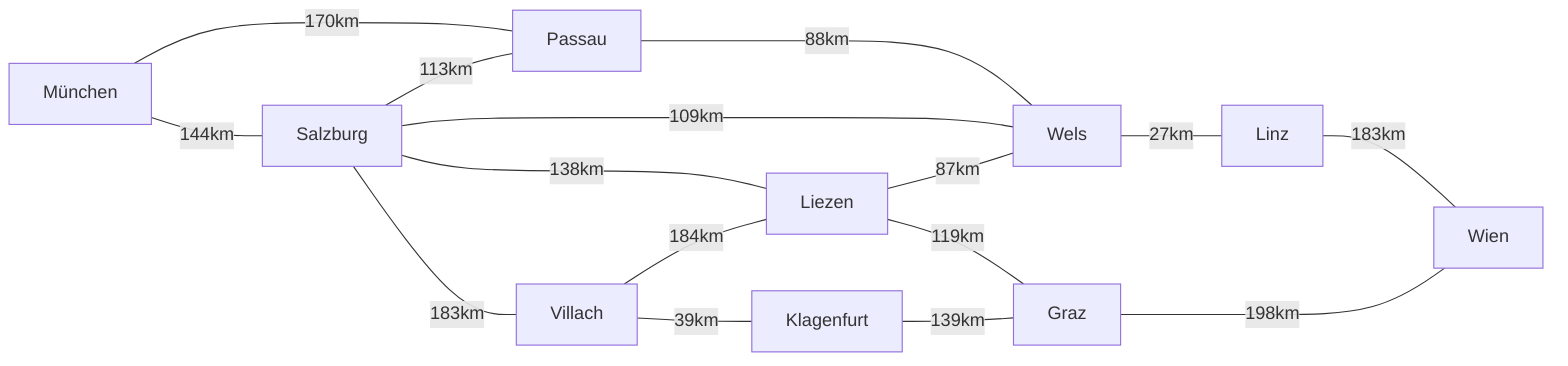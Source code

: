 flowchart LR

    München ---|170km| Passau ---|88km| Wels

    München ---|144km| Salzburg ---|109km| Wels ---|27km| Linz ---|183km| Wien

    Salzburg ---|113km| Passau

    Salzburg ---|138km| Liezen ---|119km| Graz

    Villach ---|184km| Liezen

    Liezen ---|87km| Wels

    Salzburg ---|183km| Villach ---|39km| Klagenfurt ---|139km| Graz

    Graz ---|198km| Wien